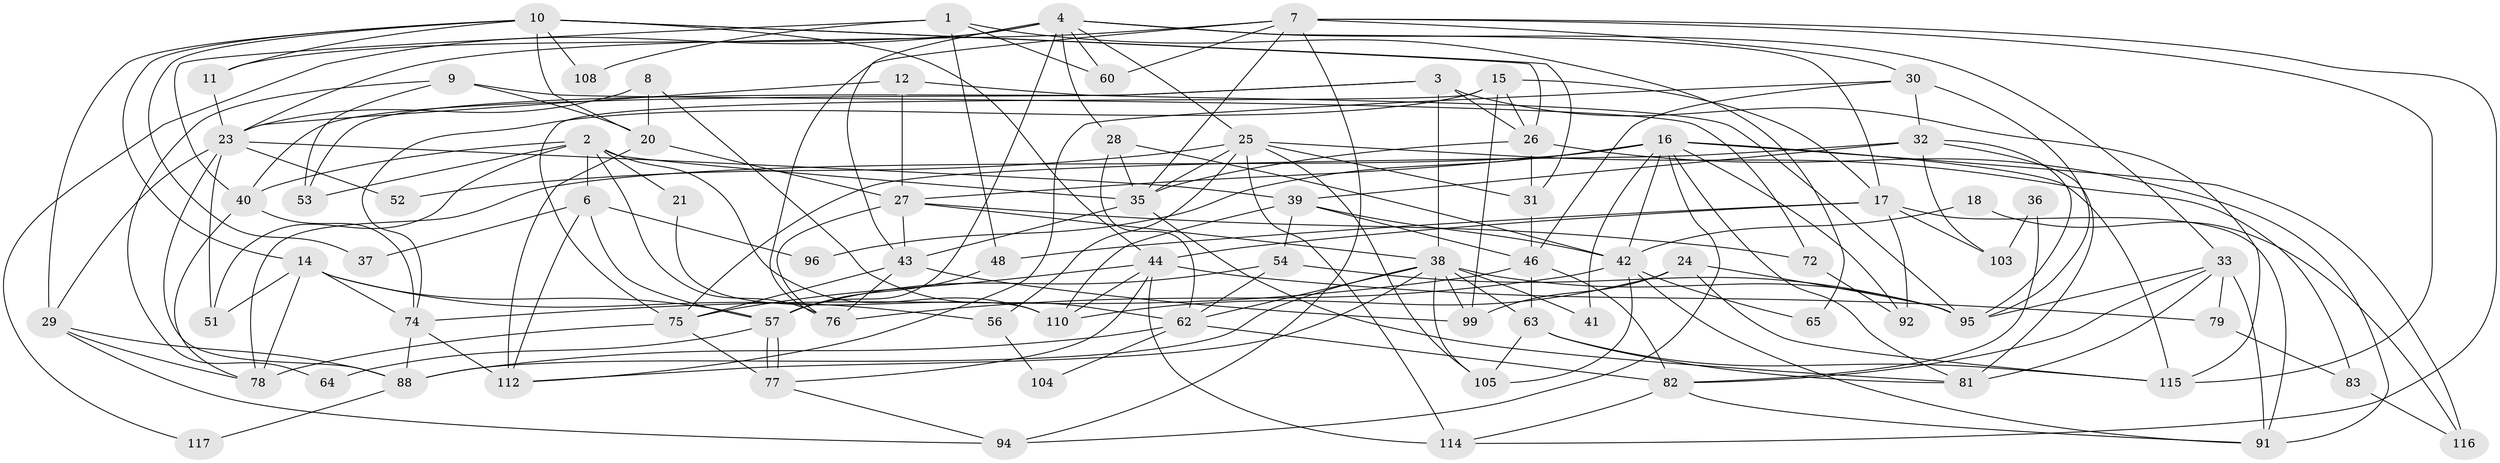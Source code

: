 // Generated by graph-tools (version 1.1) at 2025/52/02/27/25 19:52:02]
// undirected, 79 vertices, 191 edges
graph export_dot {
graph [start="1"]
  node [color=gray90,style=filled];
  1 [super="+5"];
  2 [super="+13"];
  3 [super="+58"];
  4 [super="+106"];
  6 [super="+67"];
  7 [super="+59"];
  8;
  9 [super="+84"];
  10 [super="+49"];
  11;
  12;
  14 [super="+22"];
  15 [super="+69"];
  16 [super="+61"];
  17 [super="+19"];
  18;
  20 [super="+70"];
  21;
  23 [super="+45"];
  24;
  25 [super="+34"];
  26 [super="+93"];
  27 [super="+113"];
  28;
  29;
  30 [super="+50"];
  31;
  32 [super="+71"];
  33 [super="+68"];
  35 [super="+55"];
  36;
  37;
  38 [super="+97"];
  39 [super="+101"];
  40;
  41;
  42 [super="+47"];
  43 [super="+102"];
  44 [super="+73"];
  46 [super="+80"];
  48;
  51;
  52;
  53;
  54;
  56;
  57 [super="+66"];
  60;
  62 [super="+85"];
  63 [super="+90"];
  64;
  65;
  72;
  74 [super="+107"];
  75 [super="+89"];
  76 [super="+86"];
  77;
  78;
  79;
  81 [super="+87"];
  82 [super="+98"];
  83;
  88 [super="+111"];
  91 [super="+109"];
  92;
  94;
  95 [super="+100"];
  96;
  99;
  103;
  104;
  105;
  108;
  110;
  112;
  114;
  115;
  116;
  117;
  1 -- 60;
  1 -- 40;
  1 -- 108;
  1 -- 48;
  1 -- 65;
  2 -- 110;
  2 -- 6;
  2 -- 21;
  2 -- 40;
  2 -- 51;
  2 -- 35;
  2 -- 76;
  2 -- 53;
  3 -- 115;
  3 -- 53;
  3 -- 40;
  3 -- 38;
  3 -- 26;
  4 -- 11;
  4 -- 28;
  4 -- 43;
  4 -- 60;
  4 -- 117;
  4 -- 57;
  4 -- 17;
  4 -- 25;
  4 -- 33;
  6 -- 112;
  6 -- 37;
  6 -- 96;
  6 -- 57;
  7 -- 114;
  7 -- 60;
  7 -- 76;
  7 -- 35;
  7 -- 115;
  7 -- 23;
  7 -- 94;
  7 -- 30;
  8 -- 23;
  8 -- 20 [weight=2];
  8 -- 62;
  9 -- 20;
  9 -- 53;
  9 -- 64;
  9 -- 72;
  10 -- 29;
  10 -- 11;
  10 -- 37;
  10 -- 44;
  10 -- 108;
  10 -- 26;
  10 -- 31;
  10 -- 20;
  10 -- 14;
  11 -- 23;
  12 -- 27;
  12 -- 23;
  12 -- 95;
  14 -- 74 [weight=2];
  14 -- 56;
  14 -- 78;
  14 -- 51;
  14 -- 57;
  15 -- 74;
  15 -- 17;
  15 -- 99;
  15 -- 26;
  15 -- 75;
  16 -- 78;
  16 -- 27;
  16 -- 41;
  16 -- 42;
  16 -- 92;
  16 -- 96;
  16 -- 115;
  16 -- 81;
  16 -- 116;
  16 -- 94;
  17 -- 48;
  17 -- 92;
  17 -- 103;
  17 -- 91;
  17 -- 44;
  18 -- 42;
  18 -- 116;
  20 -- 112;
  20 -- 27;
  21 -- 110;
  23 -- 51;
  23 -- 29;
  23 -- 52;
  23 -- 88;
  23 -- 39;
  24 -- 115;
  24 -- 99;
  24 -- 110;
  24 -- 95;
  25 -- 114;
  25 -- 31;
  25 -- 52;
  25 -- 105;
  25 -- 83;
  25 -- 35;
  25 -- 56;
  26 -- 31;
  26 -- 91;
  26 -- 35;
  27 -- 76;
  27 -- 72;
  27 -- 43;
  27 -- 38;
  28 -- 35;
  28 -- 42;
  28 -- 62;
  29 -- 78;
  29 -- 94;
  29 -- 88;
  30 -- 46;
  30 -- 95;
  30 -- 112;
  30 -- 32;
  31 -- 46;
  32 -- 95;
  32 -- 81;
  32 -- 103;
  32 -- 75;
  32 -- 39;
  33 -- 82;
  33 -- 95;
  33 -- 81 [weight=2];
  33 -- 91;
  33 -- 79;
  35 -- 81;
  35 -- 43;
  36 -- 103;
  36 -- 82;
  38 -- 41;
  38 -- 99;
  38 -- 105;
  38 -- 62;
  38 -- 112;
  38 -- 88;
  38 -- 63;
  38 -- 95;
  39 -- 42;
  39 -- 110;
  39 -- 54;
  39 -- 46;
  40 -- 78;
  40 -- 74;
  42 -- 65;
  42 -- 76;
  42 -- 105;
  42 -- 91;
  43 -- 99;
  43 -- 75;
  43 -- 76;
  44 -- 114;
  44 -- 75;
  44 -- 77;
  44 -- 110;
  44 -- 79;
  46 -- 82 [weight=2];
  46 -- 74;
  46 -- 63;
  48 -- 57;
  54 -- 95;
  54 -- 57;
  54 -- 62;
  56 -- 104;
  57 -- 77;
  57 -- 77;
  57 -- 64;
  62 -- 88;
  62 -- 104;
  62 -- 82;
  63 -- 81;
  63 -- 115;
  63 -- 105;
  72 -- 92;
  74 -- 88;
  74 -- 112;
  75 -- 77;
  75 -- 78;
  77 -- 94;
  79 -- 83;
  82 -- 114;
  82 -- 91;
  83 -- 116;
  88 -- 117;
}
